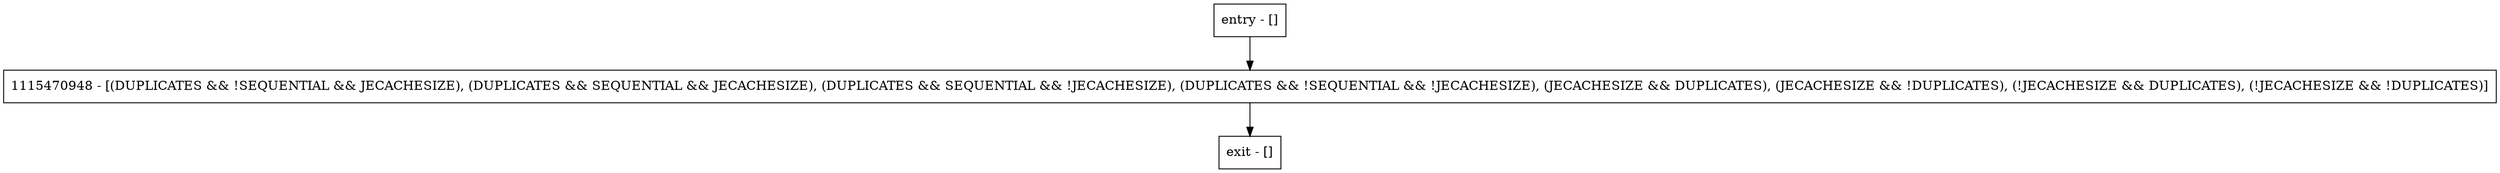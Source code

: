 digraph toString {
node [shape=record];
entry [label="entry - []"];
exit [label="exit - []"];
1115470948 [label="1115470948 - [(DUPLICATES && !SEQUENTIAL && JECACHESIZE), (DUPLICATES && SEQUENTIAL && JECACHESIZE), (DUPLICATES && SEQUENTIAL && !JECACHESIZE), (DUPLICATES && !SEQUENTIAL && !JECACHESIZE), (JECACHESIZE && DUPLICATES), (JECACHESIZE && !DUPLICATES), (!JECACHESIZE && DUPLICATES), (!JECACHESIZE && !DUPLICATES)]"];
entry;
exit;
entry -> 1115470948;
1115470948 -> exit;
}
